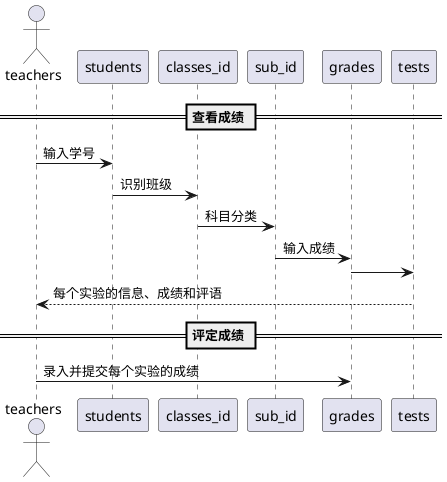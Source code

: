 @startuml
actor teachers
== 查看成绩 ==
teachers -> students : 输入学号
students -> classes_id :识别班级
classes_id -> sub_id: 科目分类
sub_id -> grades: 输入成绩
grades -> tests
tests --> teachers:每个实验的信息、成绩和评语
== 评定成绩 ==
teachers -> grades : 录入并提交每个实验的成绩
@enduml